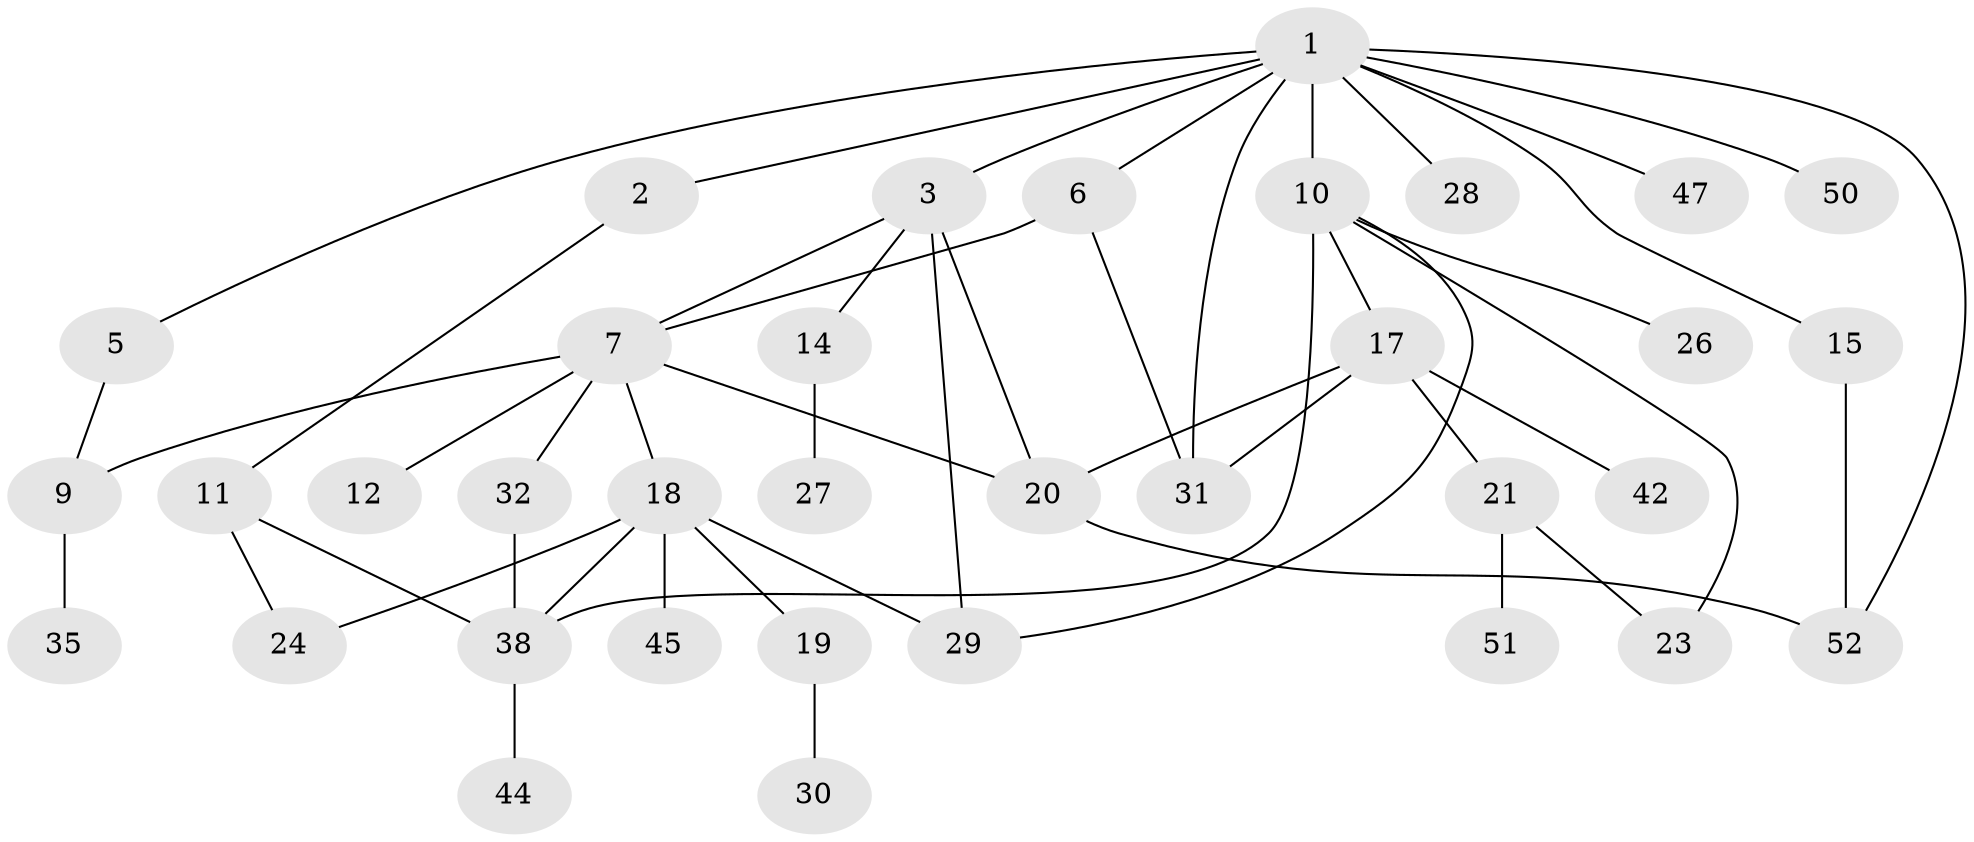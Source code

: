 // Generated by graph-tools (version 1.1) at 2025/23/03/03/25 07:23:31]
// undirected, 35 vertices, 49 edges
graph export_dot {
graph [start="1"]
  node [color=gray90,style=filled];
  1 [super="+4"];
  2;
  3 [super="+8"];
  5 [super="+22"];
  6;
  7 [super="+16"];
  9;
  10 [super="+37"];
  11 [super="+13"];
  12;
  14;
  15;
  17 [super="+25"];
  18 [super="+34"];
  19 [super="+49"];
  20 [super="+43"];
  21 [super="+40"];
  23;
  24;
  26;
  27 [super="+33"];
  28 [super="+41"];
  29 [super="+36"];
  30;
  31 [super="+48"];
  32 [super="+39"];
  35;
  38 [super="+46"];
  42;
  44;
  45;
  47;
  50;
  51;
  52 [super="+53"];
  1 -- 2;
  1 -- 3;
  1 -- 5;
  1 -- 6;
  1 -- 10;
  1 -- 15;
  1 -- 28;
  1 -- 31;
  1 -- 47;
  1 -- 50;
  1 -- 52;
  2 -- 11;
  3 -- 7;
  3 -- 20;
  3 -- 29;
  3 -- 14;
  5 -- 9;
  6 -- 7;
  6 -- 31;
  7 -- 12;
  7 -- 18;
  7 -- 20;
  7 -- 32 [weight=2];
  7 -- 9;
  9 -- 35;
  10 -- 17;
  10 -- 23;
  10 -- 26;
  10 -- 29;
  10 -- 38;
  11 -- 38;
  11 -- 24;
  14 -- 27;
  15 -- 52;
  17 -- 21;
  17 -- 31;
  17 -- 42;
  17 -- 20;
  18 -- 19;
  18 -- 24;
  18 -- 45;
  18 -- 29;
  18 -- 38;
  19 -- 30;
  20 -- 52;
  21 -- 51 [weight=2];
  21 -- 23;
  32 -- 38;
  38 -- 44;
}
